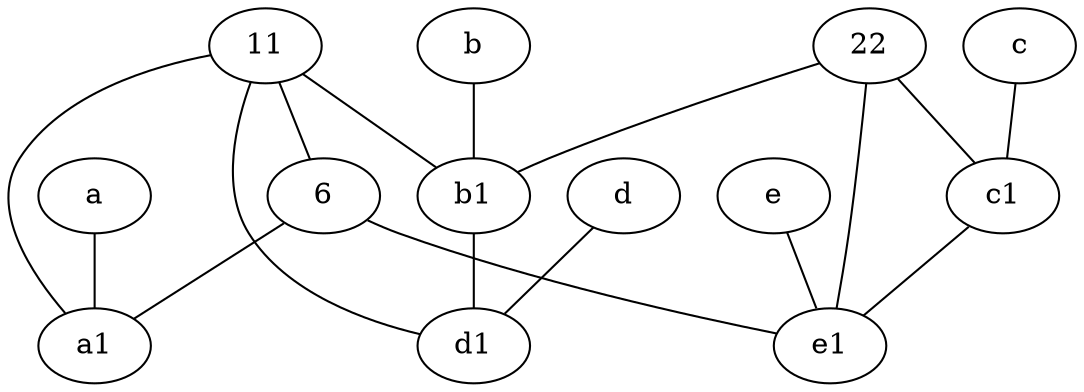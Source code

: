 graph {
	node [labelfontsize=50]
	a [labelfontsize=50 pos="8,2!"]
	b1 [labelfontsize=50 pos="9,4!"]
	11 [labelfontsize=50]
	e [labelfontsize=50 pos="7,9!"]
	b [labelfontsize=50 pos="10,4!"]
	22 [labelfontsize=50]
	e1 [labelfontsize=50 pos="7,7!"]
	d [labelfontsize=50 pos="2,5!"]
	d1 [labelfontsize=50 pos="3,5!"]
	6 [labelfontsize=50]
	a1 [labelfontsize=50 pos="8,3!"]
	c1 [labelfontsize=50 pos="4.5,3!"]
	c [labelfontsize=50 pos="4.5,2!"]
	d -- d1
	a -- a1
	22 -- b1
	c -- c1
	11 -- 6
	22 -- e1
	b -- b1
	e -- e1
	22 -- c1
	6 -- e1
	11 -- b1
	11 -- a1
	b1 -- d1
	c1 -- e1
	6 -- a1
	11 -- d1
}
